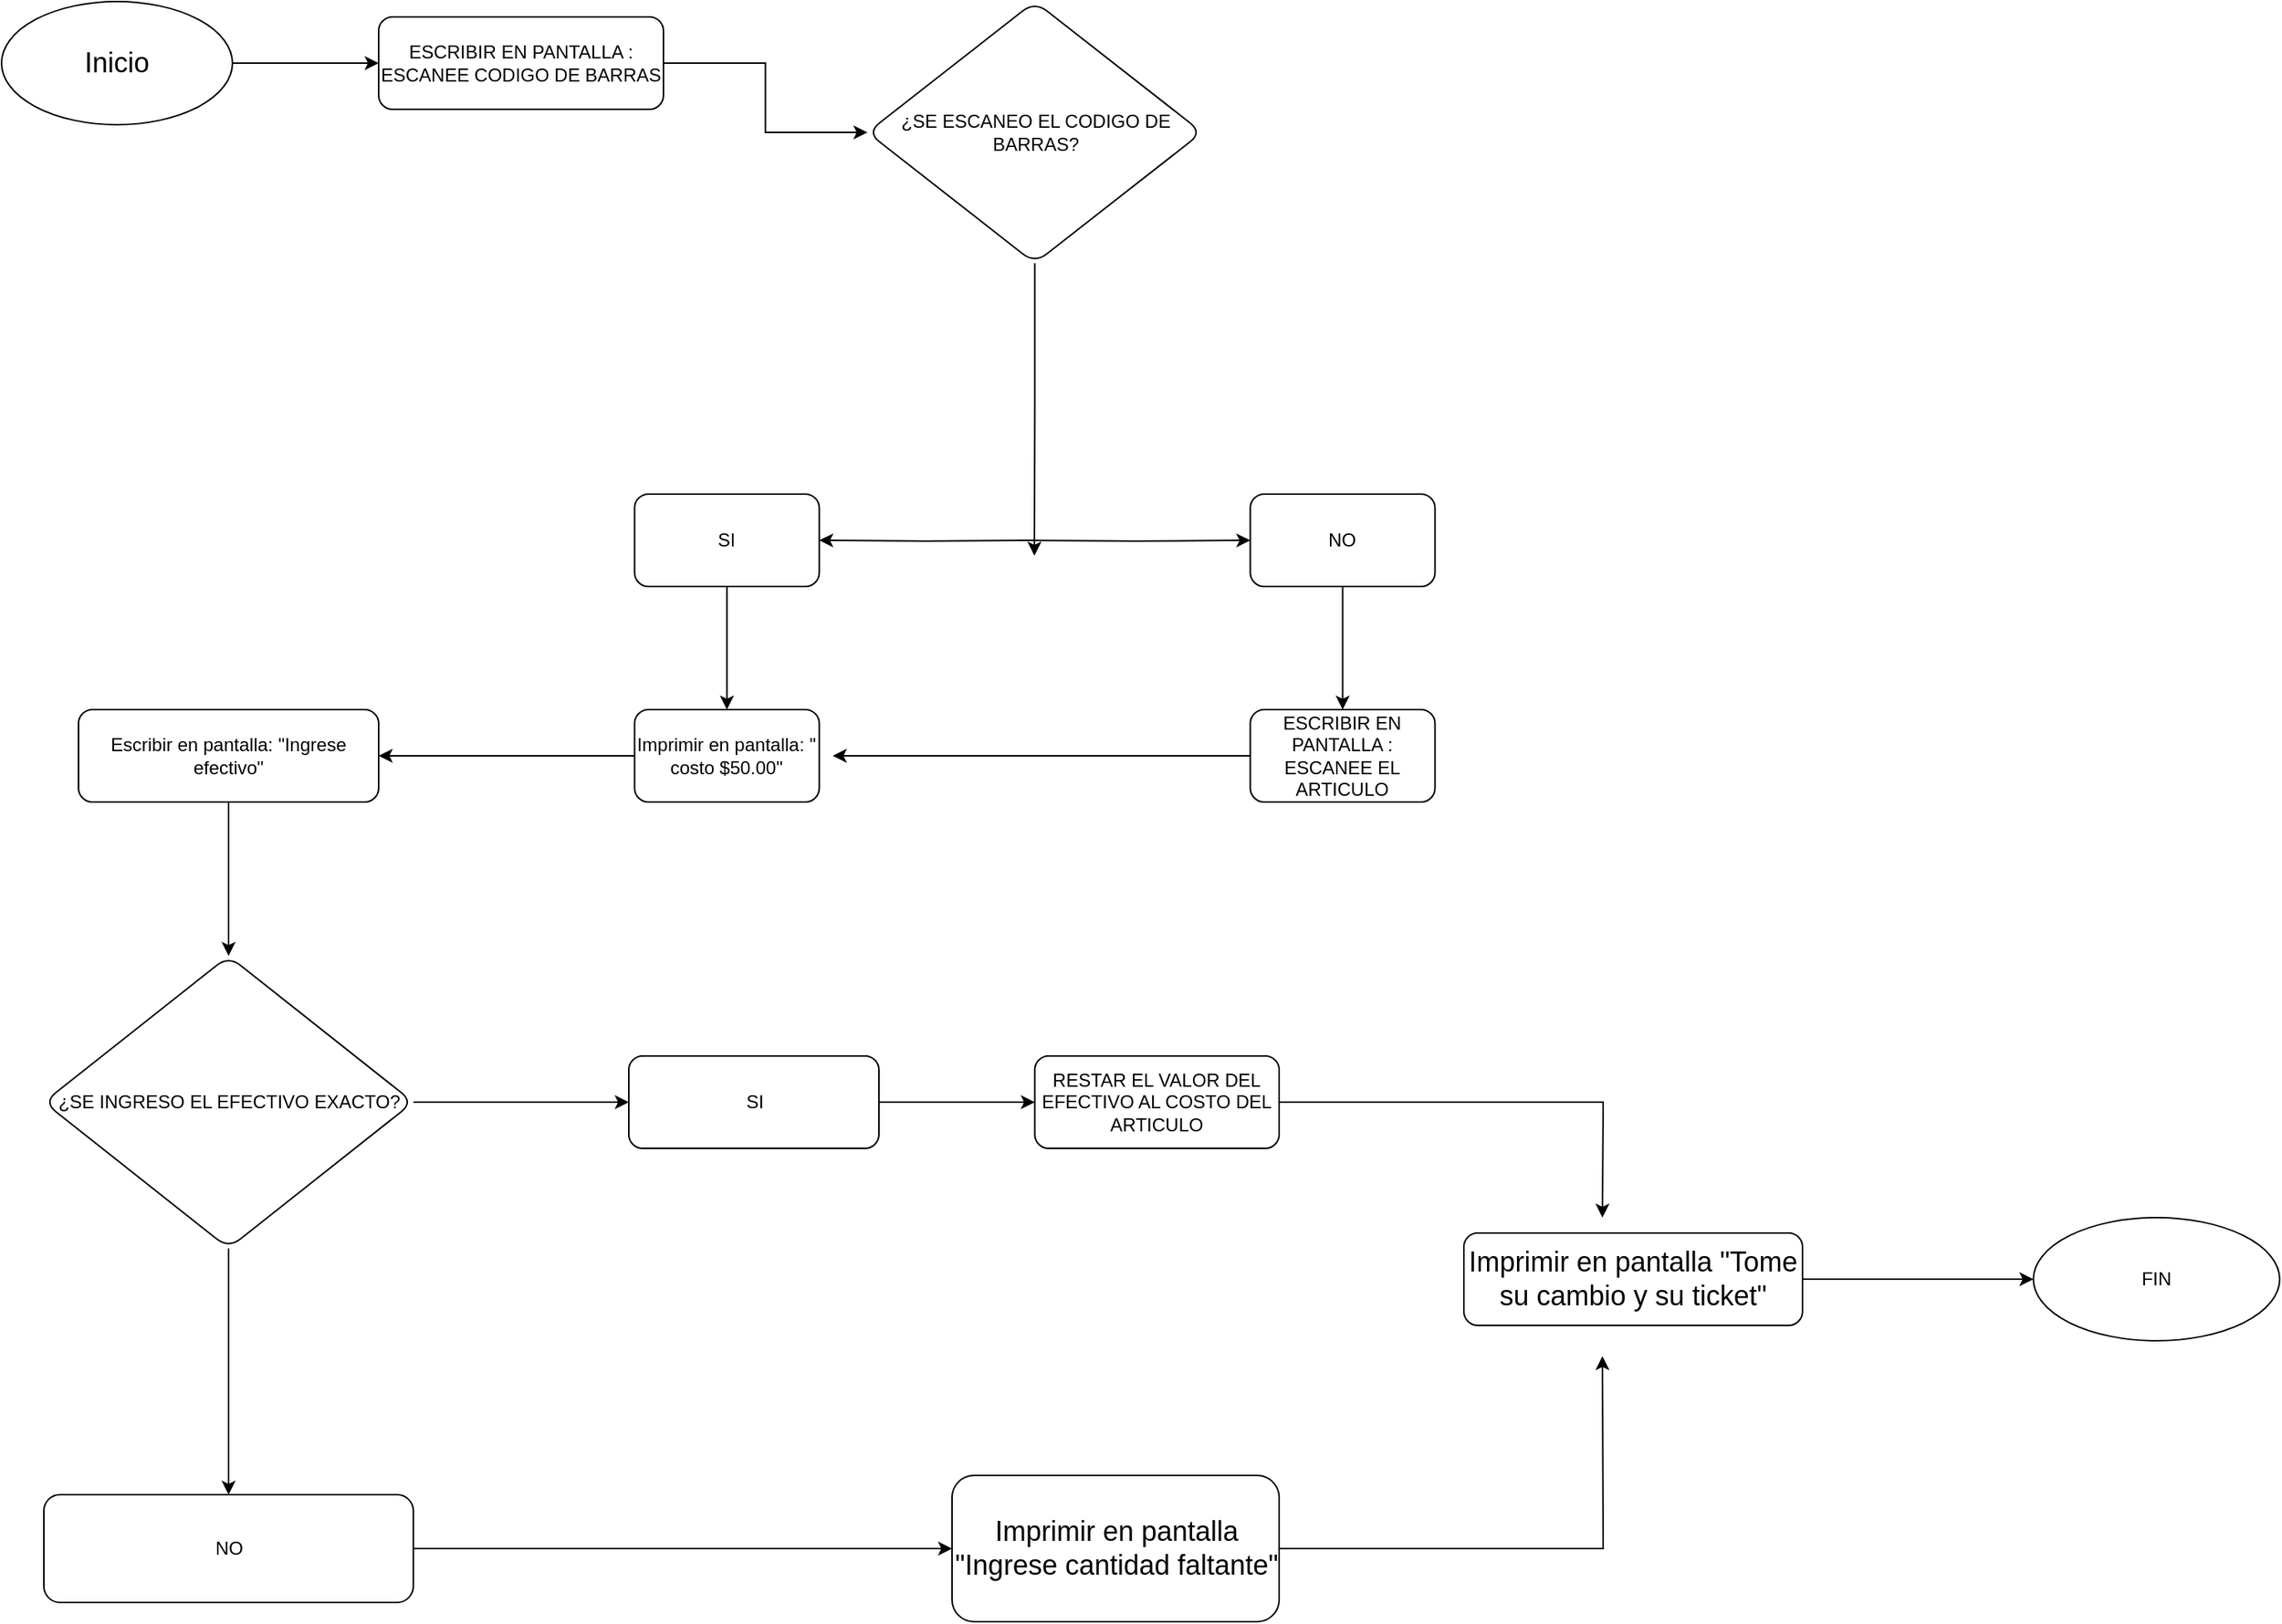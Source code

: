 <mxfile version="23.1.6" type="device">
  <diagram id="C5RBs43oDa-KdzZeNtuy" name="Page-1">
    <mxGraphModel dx="2528" dy="1206" grid="1" gridSize="10" guides="1" tooltips="1" connect="1" arrows="1" fold="1" page="1" pageScale="1" pageWidth="827" pageHeight="1169" math="0" shadow="0">
      <root>
        <mxCell id="WIyWlLk6GJQsqaUBKTNV-0" />
        <mxCell id="WIyWlLk6GJQsqaUBKTNV-1" parent="WIyWlLk6GJQsqaUBKTNV-0" />
        <mxCell id="f6YC6wZ-b5b79aKro-g_-146" value="" style="edgeStyle=orthogonalEdgeStyle;rounded=0;orthogonalLoop=1;jettySize=auto;html=1;" edge="1" parent="WIyWlLk6GJQsqaUBKTNV-1" source="f6YC6wZ-b5b79aKro-g_-6" target="f6YC6wZ-b5b79aKro-g_-145">
          <mxGeometry relative="1" as="geometry" />
        </mxCell>
        <mxCell id="f6YC6wZ-b5b79aKro-g_-6" value="&lt;font style=&quot;font-size: 18px;&quot;&gt;Inicio&lt;/font&gt;" style="ellipse;whiteSpace=wrap;html=1;" vertex="1" parent="WIyWlLk6GJQsqaUBKTNV-1">
          <mxGeometry y="80" width="150" height="80" as="geometry" />
        </mxCell>
        <mxCell id="f6YC6wZ-b5b79aKro-g_-122" value="" style="edgeStyle=orthogonalEdgeStyle;rounded=0;orthogonalLoop=1;jettySize=auto;html=1;" edge="1" parent="WIyWlLk6GJQsqaUBKTNV-1" target="f6YC6wZ-b5b79aKro-g_-121">
          <mxGeometry relative="1" as="geometry">
            <mxPoint x="725" y="150" as="sourcePoint" />
          </mxGeometry>
        </mxCell>
        <mxCell id="f6YC6wZ-b5b79aKro-g_-136" value="" style="edgeStyle=orthogonalEdgeStyle;rounded=0;orthogonalLoop=1;jettySize=auto;html=1;" edge="1" parent="WIyWlLk6GJQsqaUBKTNV-1" source="f6YC6wZ-b5b79aKro-g_-125">
          <mxGeometry relative="1" as="geometry">
            <mxPoint x="1127.5" y="450" as="targetPoint" />
          </mxGeometry>
        </mxCell>
        <mxCell id="f6YC6wZ-b5b79aKro-g_-148" value="" style="edgeStyle=orthogonalEdgeStyle;rounded=0;orthogonalLoop=1;jettySize=auto;html=1;" edge="1" parent="WIyWlLk6GJQsqaUBKTNV-1" source="f6YC6wZ-b5b79aKro-g_-145" target="f6YC6wZ-b5b79aKro-g_-147">
          <mxGeometry relative="1" as="geometry" />
        </mxCell>
        <mxCell id="f6YC6wZ-b5b79aKro-g_-145" value="ESCRIBIR EN PANTALLA : ESCANEE CODIGO DE BARRAS" style="rounded=1;whiteSpace=wrap;html=1;" vertex="1" parent="WIyWlLk6GJQsqaUBKTNV-1">
          <mxGeometry x="245" y="90" width="185" height="60" as="geometry" />
        </mxCell>
        <mxCell id="f6YC6wZ-b5b79aKro-g_-152" value="" style="edgeStyle=orthogonalEdgeStyle;rounded=0;orthogonalLoop=1;jettySize=auto;html=1;" edge="1" parent="WIyWlLk6GJQsqaUBKTNV-1" source="f6YC6wZ-b5b79aKro-g_-147">
          <mxGeometry relative="1" as="geometry">
            <mxPoint x="671" y="440" as="targetPoint" />
          </mxGeometry>
        </mxCell>
        <mxCell id="f6YC6wZ-b5b79aKro-g_-147" value="¿SE ESCANEO EL CODIGO DE BARRAS?" style="rhombus;whiteSpace=wrap;html=1;rounded=1;" vertex="1" parent="WIyWlLk6GJQsqaUBKTNV-1">
          <mxGeometry x="562.5" y="80" width="217.5" height="170" as="geometry" />
        </mxCell>
        <mxCell id="f6YC6wZ-b5b79aKro-g_-156" value="" style="edgeStyle=orthogonalEdgeStyle;rounded=0;orthogonalLoop=1;jettySize=auto;html=1;" edge="1" parent="WIyWlLk6GJQsqaUBKTNV-1" target="f6YC6wZ-b5b79aKro-g_-155">
          <mxGeometry relative="1" as="geometry">
            <mxPoint x="670" y="430" as="sourcePoint" />
          </mxGeometry>
        </mxCell>
        <mxCell id="f6YC6wZ-b5b79aKro-g_-158" value="" style="edgeStyle=orthogonalEdgeStyle;rounded=0;orthogonalLoop=1;jettySize=auto;html=1;" edge="1" parent="WIyWlLk6GJQsqaUBKTNV-1" target="f6YC6wZ-b5b79aKro-g_-157">
          <mxGeometry relative="1" as="geometry">
            <mxPoint x="660" y="430" as="sourcePoint" />
          </mxGeometry>
        </mxCell>
        <mxCell id="f6YC6wZ-b5b79aKro-g_-163" value="" style="edgeStyle=orthogonalEdgeStyle;rounded=0;orthogonalLoop=1;jettySize=auto;html=1;" edge="1" parent="WIyWlLk6GJQsqaUBKTNV-1" source="f6YC6wZ-b5b79aKro-g_-155" target="f6YC6wZ-b5b79aKro-g_-162">
          <mxGeometry relative="1" as="geometry" />
        </mxCell>
        <mxCell id="f6YC6wZ-b5b79aKro-g_-155" value="SI" style="whiteSpace=wrap;html=1;rounded=1;" vertex="1" parent="WIyWlLk6GJQsqaUBKTNV-1">
          <mxGeometry x="411.25" y="400" width="120" height="60" as="geometry" />
        </mxCell>
        <mxCell id="f6YC6wZ-b5b79aKro-g_-161" value="" style="edgeStyle=orthogonalEdgeStyle;rounded=0;orthogonalLoop=1;jettySize=auto;html=1;" edge="1" parent="WIyWlLk6GJQsqaUBKTNV-1" source="f6YC6wZ-b5b79aKro-g_-157" target="f6YC6wZ-b5b79aKro-g_-160">
          <mxGeometry relative="1" as="geometry" />
        </mxCell>
        <mxCell id="f6YC6wZ-b5b79aKro-g_-157" value="NO" style="whiteSpace=wrap;html=1;rounded=1;" vertex="1" parent="WIyWlLk6GJQsqaUBKTNV-1">
          <mxGeometry x="811.25" y="400" width="120" height="60" as="geometry" />
        </mxCell>
        <mxCell id="f6YC6wZ-b5b79aKro-g_-165" value="" style="edgeStyle=orthogonalEdgeStyle;rounded=0;orthogonalLoop=1;jettySize=auto;html=1;" edge="1" parent="WIyWlLk6GJQsqaUBKTNV-1" source="f6YC6wZ-b5b79aKro-g_-160">
          <mxGeometry relative="1" as="geometry">
            <mxPoint x="540" y="570" as="targetPoint" />
          </mxGeometry>
        </mxCell>
        <mxCell id="f6YC6wZ-b5b79aKro-g_-160" value="ESCRIBIR EN PANTALLA : ESCANEE EL ARTICULO" style="whiteSpace=wrap;html=1;rounded=1;" vertex="1" parent="WIyWlLk6GJQsqaUBKTNV-1">
          <mxGeometry x="811.25" y="540" width="120" height="60" as="geometry" />
        </mxCell>
        <mxCell id="f6YC6wZ-b5b79aKro-g_-167" value="" style="edgeStyle=orthogonalEdgeStyle;rounded=0;orthogonalLoop=1;jettySize=auto;html=1;" edge="1" parent="WIyWlLk6GJQsqaUBKTNV-1" source="f6YC6wZ-b5b79aKro-g_-162" target="f6YC6wZ-b5b79aKro-g_-166">
          <mxGeometry relative="1" as="geometry" />
        </mxCell>
        <mxCell id="f6YC6wZ-b5b79aKro-g_-162" value="Imprimir en pantalla: &quot; costo $50.00&quot;" style="whiteSpace=wrap;html=1;rounded=1;" vertex="1" parent="WIyWlLk6GJQsqaUBKTNV-1">
          <mxGeometry x="411.25" y="540" width="120" height="60" as="geometry" />
        </mxCell>
        <mxCell id="f6YC6wZ-b5b79aKro-g_-171" value="" style="edgeStyle=orthogonalEdgeStyle;rounded=0;orthogonalLoop=1;jettySize=auto;html=1;" edge="1" parent="WIyWlLk6GJQsqaUBKTNV-1" source="f6YC6wZ-b5b79aKro-g_-166" target="f6YC6wZ-b5b79aKro-g_-170">
          <mxGeometry relative="1" as="geometry" />
        </mxCell>
        <mxCell id="f6YC6wZ-b5b79aKro-g_-166" value="Escribir en pantalla: &quot;Ingrese efectivo&quot;" style="whiteSpace=wrap;html=1;rounded=1;" vertex="1" parent="WIyWlLk6GJQsqaUBKTNV-1">
          <mxGeometry x="50" y="540" width="195" height="60" as="geometry" />
        </mxCell>
        <mxCell id="f6YC6wZ-b5b79aKro-g_-173" value="" style="edgeStyle=orthogonalEdgeStyle;rounded=0;orthogonalLoop=1;jettySize=auto;html=1;" edge="1" parent="WIyWlLk6GJQsqaUBKTNV-1" source="f6YC6wZ-b5b79aKro-g_-170" target="f6YC6wZ-b5b79aKro-g_-172">
          <mxGeometry relative="1" as="geometry" />
        </mxCell>
        <mxCell id="f6YC6wZ-b5b79aKro-g_-175" value="" style="edgeStyle=orthogonalEdgeStyle;rounded=0;orthogonalLoop=1;jettySize=auto;html=1;" edge="1" parent="WIyWlLk6GJQsqaUBKTNV-1" source="f6YC6wZ-b5b79aKro-g_-170" target="f6YC6wZ-b5b79aKro-g_-174">
          <mxGeometry relative="1" as="geometry" />
        </mxCell>
        <mxCell id="f6YC6wZ-b5b79aKro-g_-170" value="¿SE INGRESO EL EFECTIVO EXACTO?" style="rhombus;whiteSpace=wrap;html=1;rounded=1;" vertex="1" parent="WIyWlLk6GJQsqaUBKTNV-1">
          <mxGeometry x="27.5" y="700" width="240" height="190" as="geometry" />
        </mxCell>
        <mxCell id="f6YC6wZ-b5b79aKro-g_-179" value="" style="edgeStyle=orthogonalEdgeStyle;rounded=0;orthogonalLoop=1;jettySize=auto;html=1;" edge="1" parent="WIyWlLk6GJQsqaUBKTNV-1" source="f6YC6wZ-b5b79aKro-g_-172" target="f6YC6wZ-b5b79aKro-g_-178">
          <mxGeometry relative="1" as="geometry" />
        </mxCell>
        <mxCell id="f6YC6wZ-b5b79aKro-g_-172" value="SI" style="whiteSpace=wrap;html=1;rounded=1;" vertex="1" parent="WIyWlLk6GJQsqaUBKTNV-1">
          <mxGeometry x="407.5" y="765" width="162.5" height="60" as="geometry" />
        </mxCell>
        <mxCell id="f6YC6wZ-b5b79aKro-g_-177" value="" style="edgeStyle=orthogonalEdgeStyle;rounded=0;orthogonalLoop=1;jettySize=auto;html=1;" edge="1" parent="WIyWlLk6GJQsqaUBKTNV-1" source="f6YC6wZ-b5b79aKro-g_-174" target="f6YC6wZ-b5b79aKro-g_-176">
          <mxGeometry relative="1" as="geometry" />
        </mxCell>
        <mxCell id="f6YC6wZ-b5b79aKro-g_-174" value="NO" style="whiteSpace=wrap;html=1;rounded=1;" vertex="1" parent="WIyWlLk6GJQsqaUBKTNV-1">
          <mxGeometry x="27.5" y="1050" width="240" height="70" as="geometry" />
        </mxCell>
        <mxCell id="f6YC6wZ-b5b79aKro-g_-184" value="" style="edgeStyle=orthogonalEdgeStyle;rounded=0;orthogonalLoop=1;jettySize=auto;html=1;" edge="1" parent="WIyWlLk6GJQsqaUBKTNV-1" source="f6YC6wZ-b5b79aKro-g_-176">
          <mxGeometry relative="1" as="geometry">
            <mxPoint x="1040" y="960" as="targetPoint" />
          </mxGeometry>
        </mxCell>
        <mxCell id="f6YC6wZ-b5b79aKro-g_-176" value="&lt;font style=&quot;font-size: 18px;&quot;&gt;Imprimir en pantalla &quot;Ingrese cantidad faltante&quot;&lt;/font&gt;" style="whiteSpace=wrap;html=1;rounded=1;" vertex="1" parent="WIyWlLk6GJQsqaUBKTNV-1">
          <mxGeometry x="617.5" y="1037.5" width="212.5" height="95" as="geometry" />
        </mxCell>
        <mxCell id="f6YC6wZ-b5b79aKro-g_-182" value="" style="edgeStyle=orthogonalEdgeStyle;rounded=0;orthogonalLoop=1;jettySize=auto;html=1;" edge="1" parent="WIyWlLk6GJQsqaUBKTNV-1" source="f6YC6wZ-b5b79aKro-g_-178">
          <mxGeometry relative="1" as="geometry">
            <mxPoint x="1040" y="870" as="targetPoint" />
          </mxGeometry>
        </mxCell>
        <mxCell id="f6YC6wZ-b5b79aKro-g_-178" value="RESTAR EL VALOR DEL EFECTIVO AL COSTO DEL ARTICULO" style="whiteSpace=wrap;html=1;rounded=1;" vertex="1" parent="WIyWlLk6GJQsqaUBKTNV-1">
          <mxGeometry x="671.25" y="765" width="158.75" height="60" as="geometry" />
        </mxCell>
        <mxCell id="f6YC6wZ-b5b79aKro-g_-186" value="" style="edgeStyle=orthogonalEdgeStyle;rounded=0;orthogonalLoop=1;jettySize=auto;html=1;" edge="1" parent="WIyWlLk6GJQsqaUBKTNV-1" source="f6YC6wZ-b5b79aKro-g_-180" target="f6YC6wZ-b5b79aKro-g_-185">
          <mxGeometry relative="1" as="geometry" />
        </mxCell>
        <mxCell id="f6YC6wZ-b5b79aKro-g_-180" value="&lt;font style=&quot;font-size: 18px;&quot;&gt;Imprimir en pantalla &quot;Tome su cambio y su ticket&quot;&lt;/font&gt;" style="rounded=1;whiteSpace=wrap;html=1;" vertex="1" parent="WIyWlLk6GJQsqaUBKTNV-1">
          <mxGeometry x="950" y="880" width="220" height="60" as="geometry" />
        </mxCell>
        <mxCell id="f6YC6wZ-b5b79aKro-g_-185" value="FIN" style="ellipse;whiteSpace=wrap;html=1;rounded=1;" vertex="1" parent="WIyWlLk6GJQsqaUBKTNV-1">
          <mxGeometry x="1320" y="870" width="160" height="80" as="geometry" />
        </mxCell>
      </root>
    </mxGraphModel>
  </diagram>
</mxfile>
